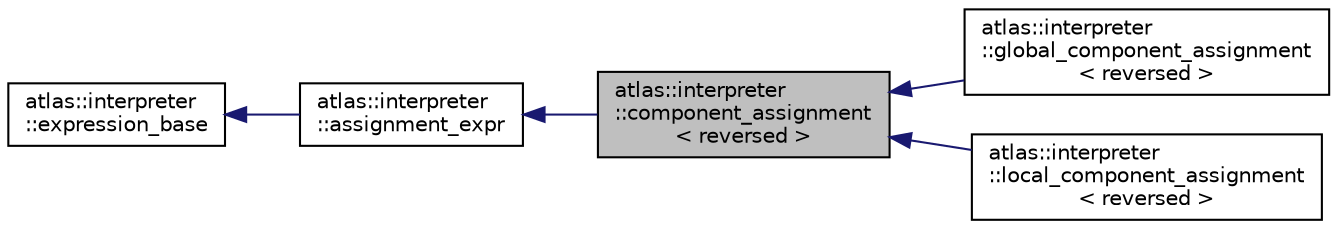 digraph "atlas::interpreter::component_assignment&lt; reversed &gt;"
{
  edge [fontname="Helvetica",fontsize="10",labelfontname="Helvetica",labelfontsize="10"];
  node [fontname="Helvetica",fontsize="10",shape=record];
  rankdir="LR";
  Node1 [label="atlas::interpreter\l::component_assignment\l\< reversed \>",height=0.2,width=0.4,color="black", fillcolor="grey75", style="filled", fontcolor="black"];
  Node2 -> Node1 [dir="back",color="midnightblue",fontsize="10",style="solid",fontname="Helvetica"];
  Node2 [label="atlas::interpreter\l::assignment_expr",height=0.2,width=0.4,color="black", fillcolor="white", style="filled",URL="$structatlas_1_1interpreter_1_1assignment__expr.html"];
  Node3 -> Node2 [dir="back",color="midnightblue",fontsize="10",style="solid",fontname="Helvetica"];
  Node3 [label="atlas::interpreter\l::expression_base",height=0.2,width=0.4,color="black", fillcolor="white", style="filled",URL="$structatlas_1_1interpreter_1_1expression__base.html"];
  Node1 -> Node4 [dir="back",color="midnightblue",fontsize="10",style="solid",fontname="Helvetica"];
  Node4 [label="atlas::interpreter\l::global_component_assignment\l\< reversed \>",height=0.2,width=0.4,color="black", fillcolor="white", style="filled",URL="$classatlas_1_1interpreter_1_1global__component__assignment.html"];
  Node1 -> Node5 [dir="back",color="midnightblue",fontsize="10",style="solid",fontname="Helvetica"];
  Node5 [label="atlas::interpreter\l::local_component_assignment\l\< reversed \>",height=0.2,width=0.4,color="black", fillcolor="white", style="filled",URL="$classatlas_1_1interpreter_1_1local__component__assignment.html"];
}
